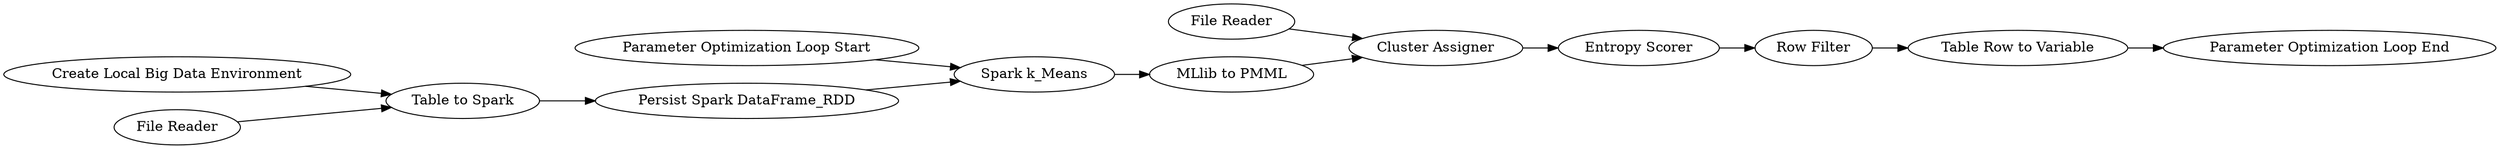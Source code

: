 digraph {
	114 [label="Spark k_Means"]
	117 [label="Parameter Optimization Loop Start"]
	118 [label="MLlib to PMML"]
	119 [label="Cluster Assigner"]
	123 [label="Parameter Optimization Loop End"]
	120 [label="Entropy Scorer"]
	122 [label="Row Filter"]
	124 [label="Table Row to Variable"]
	203 [label="Table to Spark"]
	204 [label="Persist Spark DataFrame_RDD"]
	207 [label="Create Local Big Data Environment"]
	208 [label="File Reader"]
	209 [label="File Reader"]
	120 -> 122
	122 -> 124
	114 -> 118
	117 -> 114
	118 -> 119
	119 -> 120
	124 -> 123
	203 -> 204
	204 -> 114
	207 -> 203
	208 -> 203
	209 -> 119
	rankdir=LR
}
